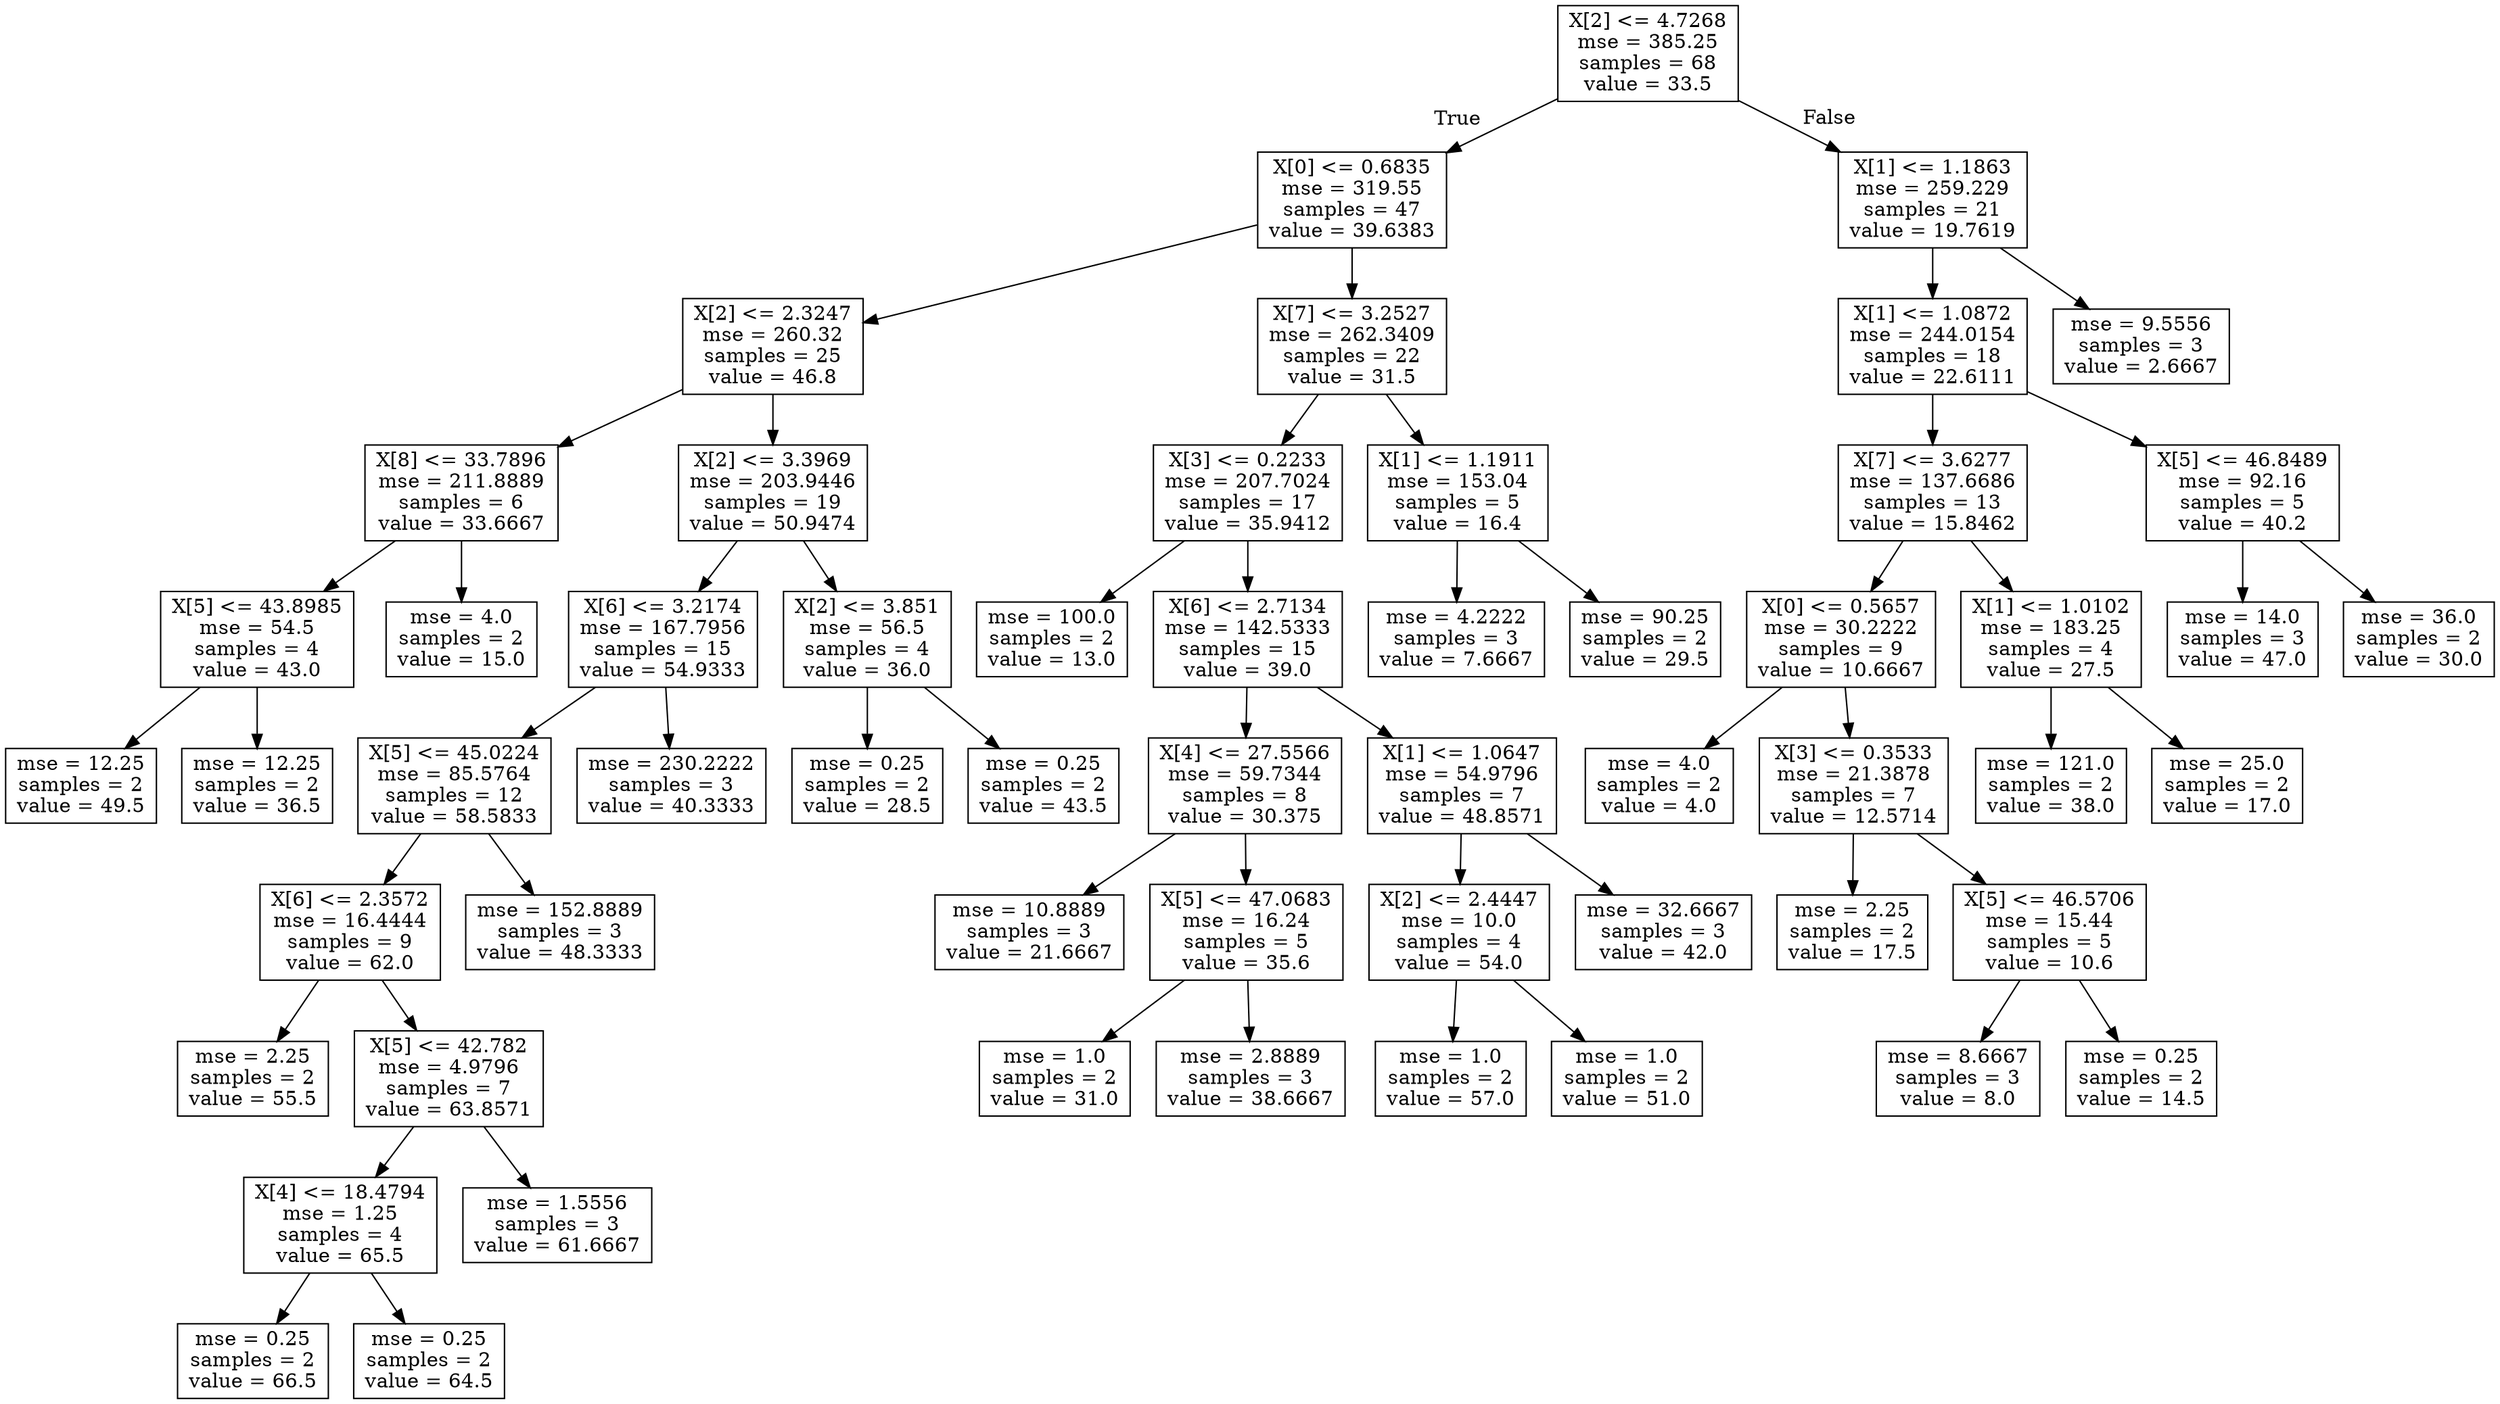 digraph Tree {
node [shape=box] ;
0 [label="X[2] <= 4.7268\nmse = 385.25\nsamples = 68\nvalue = 33.5"] ;
1 [label="X[0] <= 0.6835\nmse = 319.55\nsamples = 47\nvalue = 39.6383"] ;
0 -> 1 [labeldistance=2.5, labelangle=45, headlabel="True"] ;
2 [label="X[2] <= 2.3247\nmse = 260.32\nsamples = 25\nvalue = 46.8"] ;
1 -> 2 ;
3 [label="X[8] <= 33.7896\nmse = 211.8889\nsamples = 6\nvalue = 33.6667"] ;
2 -> 3 ;
4 [label="X[5] <= 43.8985\nmse = 54.5\nsamples = 4\nvalue = 43.0"] ;
3 -> 4 ;
5 [label="mse = 12.25\nsamples = 2\nvalue = 49.5"] ;
4 -> 5 ;
6 [label="mse = 12.25\nsamples = 2\nvalue = 36.5"] ;
4 -> 6 ;
7 [label="mse = 4.0\nsamples = 2\nvalue = 15.0"] ;
3 -> 7 ;
8 [label="X[2] <= 3.3969\nmse = 203.9446\nsamples = 19\nvalue = 50.9474"] ;
2 -> 8 ;
9 [label="X[6] <= 3.2174\nmse = 167.7956\nsamples = 15\nvalue = 54.9333"] ;
8 -> 9 ;
10 [label="X[5] <= 45.0224\nmse = 85.5764\nsamples = 12\nvalue = 58.5833"] ;
9 -> 10 ;
11 [label="X[6] <= 2.3572\nmse = 16.4444\nsamples = 9\nvalue = 62.0"] ;
10 -> 11 ;
12 [label="mse = 2.25\nsamples = 2\nvalue = 55.5"] ;
11 -> 12 ;
13 [label="X[5] <= 42.782\nmse = 4.9796\nsamples = 7\nvalue = 63.8571"] ;
11 -> 13 ;
14 [label="X[4] <= 18.4794\nmse = 1.25\nsamples = 4\nvalue = 65.5"] ;
13 -> 14 ;
15 [label="mse = 0.25\nsamples = 2\nvalue = 66.5"] ;
14 -> 15 ;
16 [label="mse = 0.25\nsamples = 2\nvalue = 64.5"] ;
14 -> 16 ;
17 [label="mse = 1.5556\nsamples = 3\nvalue = 61.6667"] ;
13 -> 17 ;
18 [label="mse = 152.8889\nsamples = 3\nvalue = 48.3333"] ;
10 -> 18 ;
19 [label="mse = 230.2222\nsamples = 3\nvalue = 40.3333"] ;
9 -> 19 ;
20 [label="X[2] <= 3.851\nmse = 56.5\nsamples = 4\nvalue = 36.0"] ;
8 -> 20 ;
21 [label="mse = 0.25\nsamples = 2\nvalue = 28.5"] ;
20 -> 21 ;
22 [label="mse = 0.25\nsamples = 2\nvalue = 43.5"] ;
20 -> 22 ;
23 [label="X[7] <= 3.2527\nmse = 262.3409\nsamples = 22\nvalue = 31.5"] ;
1 -> 23 ;
24 [label="X[3] <= 0.2233\nmse = 207.7024\nsamples = 17\nvalue = 35.9412"] ;
23 -> 24 ;
25 [label="mse = 100.0\nsamples = 2\nvalue = 13.0"] ;
24 -> 25 ;
26 [label="X[6] <= 2.7134\nmse = 142.5333\nsamples = 15\nvalue = 39.0"] ;
24 -> 26 ;
27 [label="X[4] <= 27.5566\nmse = 59.7344\nsamples = 8\nvalue = 30.375"] ;
26 -> 27 ;
28 [label="mse = 10.8889\nsamples = 3\nvalue = 21.6667"] ;
27 -> 28 ;
29 [label="X[5] <= 47.0683\nmse = 16.24\nsamples = 5\nvalue = 35.6"] ;
27 -> 29 ;
30 [label="mse = 1.0\nsamples = 2\nvalue = 31.0"] ;
29 -> 30 ;
31 [label="mse = 2.8889\nsamples = 3\nvalue = 38.6667"] ;
29 -> 31 ;
32 [label="X[1] <= 1.0647\nmse = 54.9796\nsamples = 7\nvalue = 48.8571"] ;
26 -> 32 ;
33 [label="X[2] <= 2.4447\nmse = 10.0\nsamples = 4\nvalue = 54.0"] ;
32 -> 33 ;
34 [label="mse = 1.0\nsamples = 2\nvalue = 57.0"] ;
33 -> 34 ;
35 [label="mse = 1.0\nsamples = 2\nvalue = 51.0"] ;
33 -> 35 ;
36 [label="mse = 32.6667\nsamples = 3\nvalue = 42.0"] ;
32 -> 36 ;
37 [label="X[1] <= 1.1911\nmse = 153.04\nsamples = 5\nvalue = 16.4"] ;
23 -> 37 ;
38 [label="mse = 4.2222\nsamples = 3\nvalue = 7.6667"] ;
37 -> 38 ;
39 [label="mse = 90.25\nsamples = 2\nvalue = 29.5"] ;
37 -> 39 ;
40 [label="X[1] <= 1.1863\nmse = 259.229\nsamples = 21\nvalue = 19.7619"] ;
0 -> 40 [labeldistance=2.5, labelangle=-45, headlabel="False"] ;
41 [label="X[1] <= 1.0872\nmse = 244.0154\nsamples = 18\nvalue = 22.6111"] ;
40 -> 41 ;
42 [label="X[7] <= 3.6277\nmse = 137.6686\nsamples = 13\nvalue = 15.8462"] ;
41 -> 42 ;
43 [label="X[0] <= 0.5657\nmse = 30.2222\nsamples = 9\nvalue = 10.6667"] ;
42 -> 43 ;
44 [label="mse = 4.0\nsamples = 2\nvalue = 4.0"] ;
43 -> 44 ;
45 [label="X[3] <= 0.3533\nmse = 21.3878\nsamples = 7\nvalue = 12.5714"] ;
43 -> 45 ;
46 [label="mse = 2.25\nsamples = 2\nvalue = 17.5"] ;
45 -> 46 ;
47 [label="X[5] <= 46.5706\nmse = 15.44\nsamples = 5\nvalue = 10.6"] ;
45 -> 47 ;
48 [label="mse = 8.6667\nsamples = 3\nvalue = 8.0"] ;
47 -> 48 ;
49 [label="mse = 0.25\nsamples = 2\nvalue = 14.5"] ;
47 -> 49 ;
50 [label="X[1] <= 1.0102\nmse = 183.25\nsamples = 4\nvalue = 27.5"] ;
42 -> 50 ;
51 [label="mse = 121.0\nsamples = 2\nvalue = 38.0"] ;
50 -> 51 ;
52 [label="mse = 25.0\nsamples = 2\nvalue = 17.0"] ;
50 -> 52 ;
53 [label="X[5] <= 46.8489\nmse = 92.16\nsamples = 5\nvalue = 40.2"] ;
41 -> 53 ;
54 [label="mse = 14.0\nsamples = 3\nvalue = 47.0"] ;
53 -> 54 ;
55 [label="mse = 36.0\nsamples = 2\nvalue = 30.0"] ;
53 -> 55 ;
56 [label="mse = 9.5556\nsamples = 3\nvalue = 2.6667"] ;
40 -> 56 ;
}